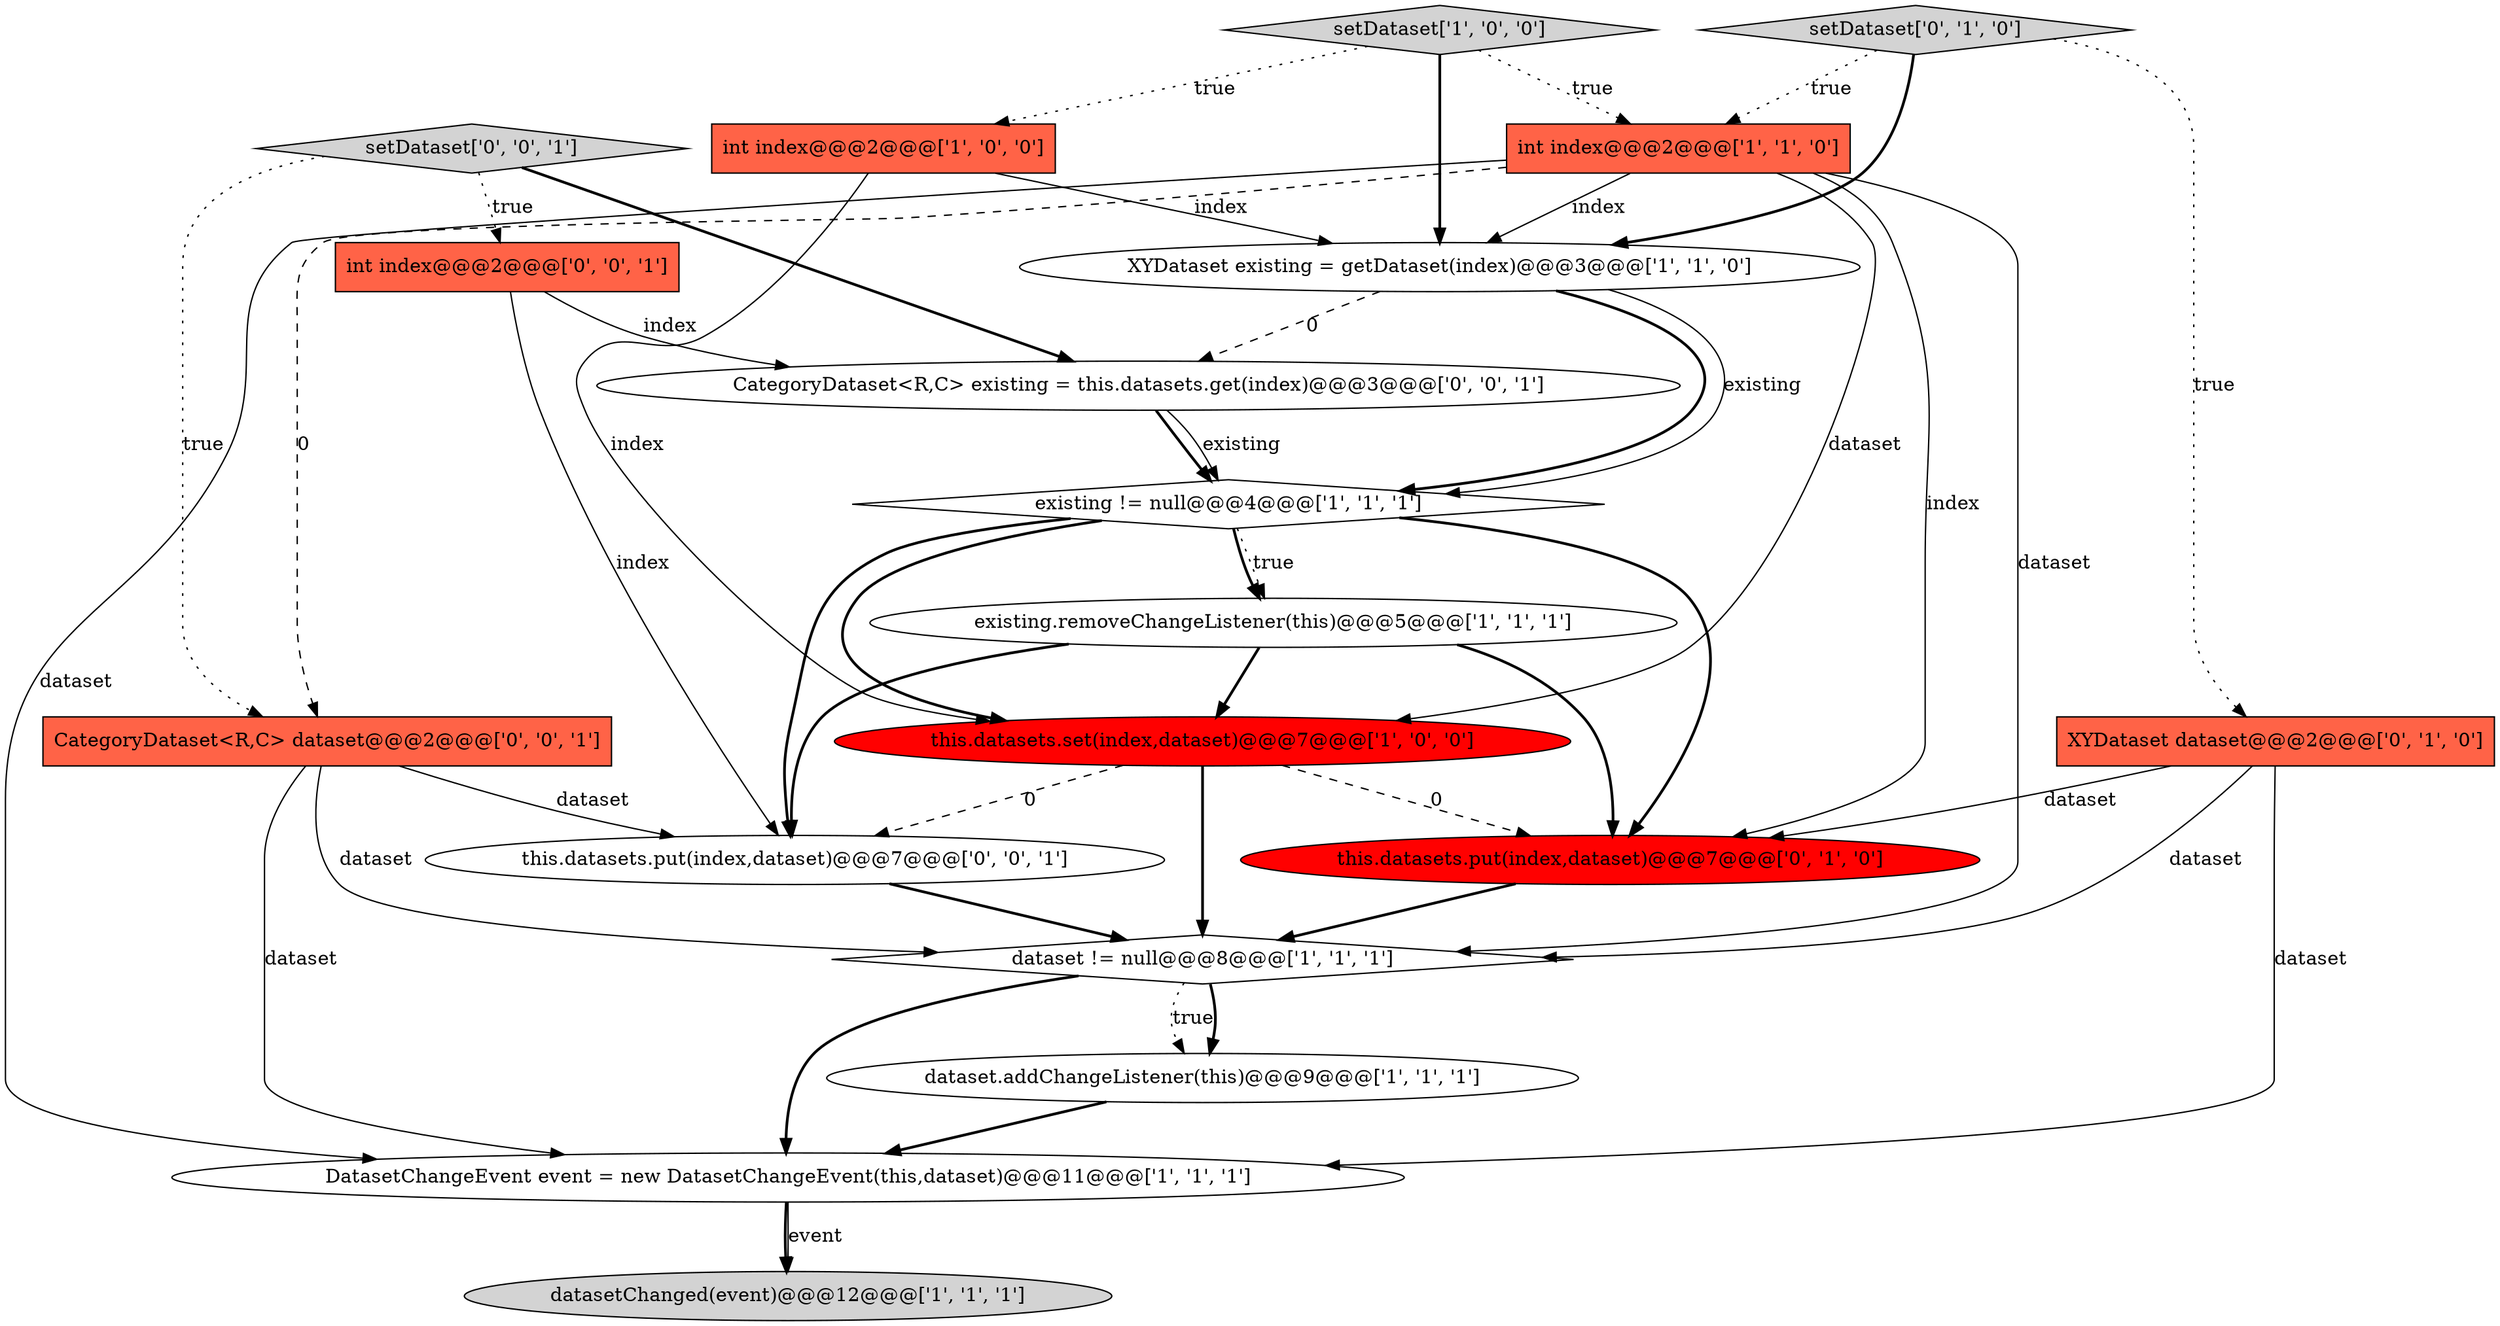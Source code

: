 digraph {
14 [style = filled, label = "int index@@@2@@@['0', '0', '1']", fillcolor = tomato, shape = box image = "AAA0AAABBB3BBB"];
17 [style = filled, label = "setDataset['0', '0', '1']", fillcolor = lightgray, shape = diamond image = "AAA0AAABBB3BBB"];
3 [style = filled, label = "dataset != null@@@8@@@['1', '1', '1']", fillcolor = white, shape = diamond image = "AAA0AAABBB1BBB"];
0 [style = filled, label = "this.datasets.set(index,dataset)@@@7@@@['1', '0', '0']", fillcolor = red, shape = ellipse image = "AAA1AAABBB1BBB"];
15 [style = filled, label = "CategoryDataset<R,C> dataset@@@2@@@['0', '0', '1']", fillcolor = tomato, shape = box image = "AAA0AAABBB3BBB"];
9 [style = filled, label = "datasetChanged(event)@@@12@@@['1', '1', '1']", fillcolor = lightgray, shape = ellipse image = "AAA0AAABBB1BBB"];
1 [style = filled, label = "int index@@@2@@@['1', '0', '0']", fillcolor = tomato, shape = box image = "AAA0AAABBB1BBB"];
10 [style = filled, label = "dataset.addChangeListener(this)@@@9@@@['1', '1', '1']", fillcolor = white, shape = ellipse image = "AAA0AAABBB1BBB"];
4 [style = filled, label = "setDataset['1', '0', '0']", fillcolor = lightgray, shape = diamond image = "AAA0AAABBB1BBB"];
2 [style = filled, label = "DatasetChangeEvent event = new DatasetChangeEvent(this,dataset)@@@11@@@['1', '1', '1']", fillcolor = white, shape = ellipse image = "AAA0AAABBB1BBB"];
7 [style = filled, label = "int index@@@2@@@['1', '1', '0']", fillcolor = tomato, shape = box image = "AAA0AAABBB1BBB"];
16 [style = filled, label = "this.datasets.put(index,dataset)@@@7@@@['0', '0', '1']", fillcolor = white, shape = ellipse image = "AAA0AAABBB3BBB"];
5 [style = filled, label = "existing != null@@@4@@@['1', '1', '1']", fillcolor = white, shape = diamond image = "AAA0AAABBB1BBB"];
8 [style = filled, label = "existing.removeChangeListener(this)@@@5@@@['1', '1', '1']", fillcolor = white, shape = ellipse image = "AAA0AAABBB1BBB"];
12 [style = filled, label = "XYDataset dataset@@@2@@@['0', '1', '0']", fillcolor = tomato, shape = box image = "AAA0AAABBB2BBB"];
18 [style = filled, label = "CategoryDataset<R,C> existing = this.datasets.get(index)@@@3@@@['0', '0', '1']", fillcolor = white, shape = ellipse image = "AAA0AAABBB3BBB"];
6 [style = filled, label = "XYDataset existing = getDataset(index)@@@3@@@['1', '1', '0']", fillcolor = white, shape = ellipse image = "AAA0AAABBB1BBB"];
13 [style = filled, label = "this.datasets.put(index,dataset)@@@7@@@['0', '1', '0']", fillcolor = red, shape = ellipse image = "AAA1AAABBB2BBB"];
11 [style = filled, label = "setDataset['0', '1', '0']", fillcolor = lightgray, shape = diamond image = "AAA0AAABBB2BBB"];
0->3 [style = bold, label=""];
16->3 [style = bold, label=""];
8->16 [style = bold, label=""];
5->8 [style = bold, label=""];
11->7 [style = dotted, label="true"];
1->6 [style = solid, label="index"];
12->13 [style = solid, label="dataset"];
4->1 [style = dotted, label="true"];
4->6 [style = bold, label=""];
1->0 [style = solid, label="index"];
7->3 [style = solid, label="dataset"];
11->6 [style = bold, label=""];
3->10 [style = dotted, label="true"];
11->12 [style = dotted, label="true"];
0->16 [style = dashed, label="0"];
17->14 [style = dotted, label="true"];
4->7 [style = dotted, label="true"];
2->9 [style = bold, label=""];
12->2 [style = solid, label="dataset"];
7->2 [style = solid, label="dataset"];
7->0 [style = solid, label="dataset"];
15->16 [style = solid, label="dataset"];
6->18 [style = dashed, label="0"];
15->3 [style = solid, label="dataset"];
8->0 [style = bold, label=""];
5->16 [style = bold, label=""];
3->10 [style = bold, label=""];
6->5 [style = bold, label=""];
15->2 [style = solid, label="dataset"];
17->15 [style = dotted, label="true"];
3->2 [style = bold, label=""];
5->0 [style = bold, label=""];
13->3 [style = bold, label=""];
6->5 [style = solid, label="existing"];
2->9 [style = solid, label="event"];
5->13 [style = bold, label=""];
18->5 [style = bold, label=""];
0->13 [style = dashed, label="0"];
7->15 [style = dashed, label="0"];
7->13 [style = solid, label="index"];
12->3 [style = solid, label="dataset"];
10->2 [style = bold, label=""];
7->6 [style = solid, label="index"];
5->8 [style = dotted, label="true"];
14->18 [style = solid, label="index"];
14->16 [style = solid, label="index"];
17->18 [style = bold, label=""];
8->13 [style = bold, label=""];
18->5 [style = solid, label="existing"];
}

